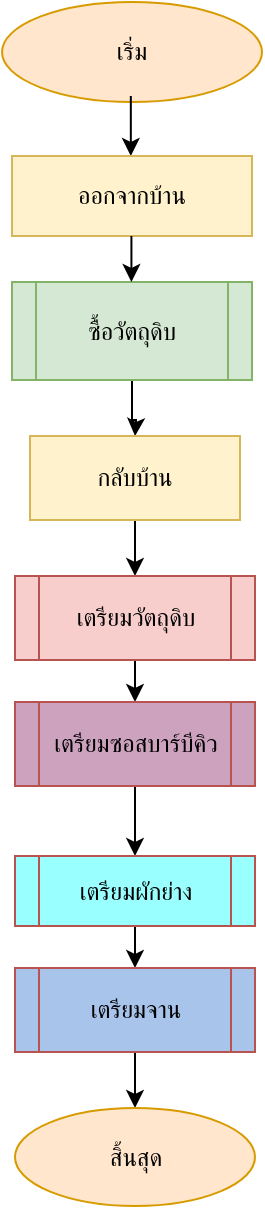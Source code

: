 <mxfile version="20.0.4" type="github" pages="3">
  <diagram id="C5RBs43oDa-KdzZeNtuy" name="Page-1">
    <mxGraphModel dx="1696" dy="476" grid="1" gridSize="7" guides="1" tooltips="1" connect="1" arrows="1" fold="1" page="1" pageScale="1" pageWidth="827" pageHeight="1169" math="0" shadow="0">
      <root>
        <mxCell id="WIyWlLk6GJQsqaUBKTNV-0" />
        <mxCell id="WIyWlLk6GJQsqaUBKTNV-1" parent="WIyWlLk6GJQsqaUBKTNV-0" />
        <mxCell id="Iko2hILk7ZJ4t18ynhnk-0" value="เริ่ม" style="ellipse;whiteSpace=wrap;html=1;fillColor=#ffe6cc;strokeColor=#d79b00;" vertex="1" parent="WIyWlLk6GJQsqaUBKTNV-1">
          <mxGeometry x="-504" y="63" width="130" height="50" as="geometry" />
        </mxCell>
        <mxCell id="Iko2hILk7ZJ4t18ynhnk-1" value="" style="endArrow=classic;html=1;rounded=0;" edge="1" parent="WIyWlLk6GJQsqaUBKTNV-1">
          <mxGeometry width="50" height="50" relative="1" as="geometry">
            <mxPoint x="-439.59" y="110" as="sourcePoint" />
            <mxPoint x="-439.59" y="140" as="targetPoint" />
            <Array as="points" />
          </mxGeometry>
        </mxCell>
        <mxCell id="Iko2hILk7ZJ4t18ynhnk-3" value="ออกจากบ้าน" style="rounded=0;whiteSpace=wrap;html=1;fillColor=#fff2cc;strokeColor=#d6b656;" vertex="1" parent="WIyWlLk6GJQsqaUBKTNV-1">
          <mxGeometry x="-499" y="140" width="120" height="40" as="geometry" />
        </mxCell>
        <mxCell id="Iko2hILk7ZJ4t18ynhnk-12" value="" style="edgeStyle=orthogonalEdgeStyle;rounded=0;orthogonalLoop=1;jettySize=auto;html=1;" edge="1" parent="WIyWlLk6GJQsqaUBKTNV-1" source="Iko2hILk7ZJ4t18ynhnk-5">
          <mxGeometry relative="1" as="geometry">
            <mxPoint x="-437.471" y="280" as="targetPoint" />
          </mxGeometry>
        </mxCell>
        <mxCell id="Iko2hILk7ZJ4t18ynhnk-5" value="ซื้อวัตถุดิบ" style="shape=process;whiteSpace=wrap;html=1;backgroundOutline=1;fillColor=#d5e8d4;strokeColor=#82b366;" vertex="1" parent="WIyWlLk6GJQsqaUBKTNV-1">
          <mxGeometry x="-499" y="203" width="120" height="49" as="geometry" />
        </mxCell>
        <mxCell id="Iko2hILk7ZJ4t18ynhnk-8" value="" style="endArrow=classic;html=1;rounded=0;" edge="1" parent="WIyWlLk6GJQsqaUBKTNV-1">
          <mxGeometry width="50" height="50" relative="1" as="geometry">
            <mxPoint x="-439.29" y="180" as="sourcePoint" />
            <mxPoint x="-439.29" y="203" as="targetPoint" />
          </mxGeometry>
        </mxCell>
        <mxCell id="Iko2hILk7ZJ4t18ynhnk-51" value="" style="edgeStyle=orthogonalEdgeStyle;rounded=0;orthogonalLoop=1;jettySize=auto;html=1;" edge="1" parent="WIyWlLk6GJQsqaUBKTNV-1" source="Iko2hILk7ZJ4t18ynhnk-13" target="Iko2hILk7ZJ4t18ynhnk-50">
          <mxGeometry relative="1" as="geometry" />
        </mxCell>
        <mxCell id="Iko2hILk7ZJ4t18ynhnk-13" value="กลับบ้าน" style="rounded=0;whiteSpace=wrap;html=1;fillColor=#fff2cc;strokeColor=#d6b656;" vertex="1" parent="WIyWlLk6GJQsqaUBKTNV-1">
          <mxGeometry x="-490" y="280" width="105" height="42" as="geometry" />
        </mxCell>
        <mxCell id="Iko2hILk7ZJ4t18ynhnk-53" value="" style="edgeStyle=orthogonalEdgeStyle;rounded=0;orthogonalLoop=1;jettySize=auto;html=1;" edge="1" parent="WIyWlLk6GJQsqaUBKTNV-1" source="Iko2hILk7ZJ4t18ynhnk-50" target="Iko2hILk7ZJ4t18ynhnk-52">
          <mxGeometry relative="1" as="geometry" />
        </mxCell>
        <mxCell id="Iko2hILk7ZJ4t18ynhnk-50" value="เตรียมวัตถุดิบ" style="shape=process;whiteSpace=wrap;html=1;backgroundOutline=1;fillColor=#f8cecc;strokeColor=#b85450;rounded=0;" vertex="1" parent="WIyWlLk6GJQsqaUBKTNV-1">
          <mxGeometry x="-497.5" y="350" width="120" height="42" as="geometry" />
        </mxCell>
        <mxCell id="Iko2hILk7ZJ4t18ynhnk-55" value="" style="edgeStyle=orthogonalEdgeStyle;rounded=0;orthogonalLoop=1;jettySize=auto;html=1;" edge="1" parent="WIyWlLk6GJQsqaUBKTNV-1" source="Iko2hILk7ZJ4t18ynhnk-52" target="Iko2hILk7ZJ4t18ynhnk-54">
          <mxGeometry relative="1" as="geometry" />
        </mxCell>
        <mxCell id="Iko2hILk7ZJ4t18ynhnk-52" value="เตรียมซอสบาร์บีคิว" style="shape=process;whiteSpace=wrap;html=1;backgroundOutline=1;fillColor=#CDA2BE;strokeColor=#b85450;rounded=0;" vertex="1" parent="WIyWlLk6GJQsqaUBKTNV-1">
          <mxGeometry x="-497.5" y="413" width="120" height="42" as="geometry" />
        </mxCell>
        <mxCell id="Iko2hILk7ZJ4t18ynhnk-57" value="" style="edgeStyle=orthogonalEdgeStyle;rounded=0;orthogonalLoop=1;jettySize=auto;html=1;" edge="1" parent="WIyWlLk6GJQsqaUBKTNV-1" source="Iko2hILk7ZJ4t18ynhnk-54" target="Iko2hILk7ZJ4t18ynhnk-56">
          <mxGeometry relative="1" as="geometry" />
        </mxCell>
        <mxCell id="Iko2hILk7ZJ4t18ynhnk-54" value="เตรียมผักย่าง" style="shape=process;whiteSpace=wrap;html=1;backgroundOutline=1;fillColor=#99FFFF;strokeColor=#b85450;rounded=0;" vertex="1" parent="WIyWlLk6GJQsqaUBKTNV-1">
          <mxGeometry x="-497.5" y="490" width="120" height="35" as="geometry" />
        </mxCell>
        <mxCell id="Iko2hILk7ZJ4t18ynhnk-59" value="" style="edgeStyle=orthogonalEdgeStyle;rounded=0;orthogonalLoop=1;jettySize=auto;html=1;" edge="1" parent="WIyWlLk6GJQsqaUBKTNV-1" source="Iko2hILk7ZJ4t18ynhnk-56" target="Iko2hILk7ZJ4t18ynhnk-58">
          <mxGeometry relative="1" as="geometry" />
        </mxCell>
        <mxCell id="Iko2hILk7ZJ4t18ynhnk-56" value="เตรียมจาน" style="shape=process;whiteSpace=wrap;html=1;backgroundOutline=1;fillColor=#A9C4EB;strokeColor=#b85450;rounded=0;" vertex="1" parent="WIyWlLk6GJQsqaUBKTNV-1">
          <mxGeometry x="-497.5" y="546" width="120" height="42" as="geometry" />
        </mxCell>
        <mxCell id="Iko2hILk7ZJ4t18ynhnk-58" value="สิ้นสุด" style="ellipse;whiteSpace=wrap;html=1;fillColor=#ffe6cc;strokeColor=#d79b00;rounded=0;" vertex="1" parent="WIyWlLk6GJQsqaUBKTNV-1">
          <mxGeometry x="-497.5" y="616" width="120" height="49" as="geometry" />
        </mxCell>
      </root>
    </mxGraphModel>
  </diagram>
  <diagram id="jCzgUUGaFBsgi8Fu3wie" name="Page-2">
    <mxGraphModel dx="1609" dy="428" grid="1" gridSize="10" guides="1" tooltips="1" connect="1" arrows="1" fold="1" page="1" pageScale="1" pageWidth="827" pageHeight="1169" background="none" math="0" shadow="0">
      <root>
        <mxCell id="0" />
        <mxCell id="1" parent="0" />
        <mxCell id="-j2CPIDekGLY5W93rbla-1" value="" style="edgeStyle=orthogonalEdgeStyle;rounded=0;orthogonalLoop=1;jettySize=auto;html=1;" edge="1" parent="1">
          <mxGeometry relative="1" as="geometry">
            <mxPoint x="-460" y="100" as="sourcePoint" />
            <mxPoint x="-459.5" y="123" as="targetPoint" />
          </mxGeometry>
        </mxCell>
        <mxCell id="-j2CPIDekGLY5W93rbla-2" value="" style="edgeStyle=orthogonalEdgeStyle;rounded=0;orthogonalLoop=1;jettySize=auto;html=1;" edge="1" parent="1" source="-j2CPIDekGLY5W93rbla-3">
          <mxGeometry relative="1" as="geometry">
            <mxPoint x="-459.5" y="193" as="targetPoint" />
            <Array as="points">
              <mxPoint x="-459.5" y="193" />
              <mxPoint x="-459.5" y="193" />
            </Array>
          </mxGeometry>
        </mxCell>
        <mxCell id="-j2CPIDekGLY5W93rbla-3" value="สันคอหมู" style="whiteSpace=wrap;html=1;fillColor=#d5e8d4;strokeColor=#82b366;" vertex="1" parent="1">
          <mxGeometry x="-512.5" y="123" width="105" height="35" as="geometry" />
        </mxCell>
        <mxCell id="-j2CPIDekGLY5W93rbla-4" value="" style="edgeStyle=orthogonalEdgeStyle;rounded=0;orthogonalLoop=1;jettySize=auto;html=1;" edge="1" parent="1" source="-j2CPIDekGLY5W93rbla-5">
          <mxGeometry relative="1" as="geometry">
            <mxPoint x="-460.5" y="256" as="targetPoint" />
            <Array as="points">
              <mxPoint x="-460.5" y="249" />
              <mxPoint x="-460.5" y="249" />
            </Array>
          </mxGeometry>
        </mxCell>
        <mxCell id="-j2CPIDekGLY5W93rbla-5" value="นมข้นจืด" style="whiteSpace=wrap;html=1;fillColor=#d5e8d4;strokeColor=#82b366;" vertex="1" parent="1">
          <mxGeometry x="-520" y="194.5" width="120" height="33.5" as="geometry" />
        </mxCell>
        <mxCell id="-j2CPIDekGLY5W93rbla-6" value="" style="edgeStyle=orthogonalEdgeStyle;rounded=0;orthogonalLoop=1;jettySize=auto;html=1;" edge="1" parent="1" source="-j2CPIDekGLY5W93rbla-7">
          <mxGeometry relative="1" as="geometry">
            <mxPoint x="-460.5" y="333" as="targetPoint" />
          </mxGeometry>
        </mxCell>
        <mxCell id="-j2CPIDekGLY5W93rbla-7" value="เนยจืด" style="whiteSpace=wrap;html=1;fillColor=#d5e8d4;strokeColor=#82b366;" vertex="1" parent="1">
          <mxGeometry x="-520" y="259" width="120" height="39" as="geometry" />
        </mxCell>
        <mxCell id="-j2CPIDekGLY5W93rbla-8" value="" style="edgeStyle=orthogonalEdgeStyle;rounded=0;orthogonalLoop=1;jettySize=auto;html=1;" edge="1" parent="1" source="-j2CPIDekGLY5W93rbla-9" target="-j2CPIDekGLY5W93rbla-11">
          <mxGeometry relative="1" as="geometry" />
        </mxCell>
        <mxCell id="-j2CPIDekGLY5W93rbla-9" value="น้ำผึ้ง" style="whiteSpace=wrap;html=1;fillColor=#d5e8d4;strokeColor=#82b366;" vertex="1" parent="1">
          <mxGeometry x="-520" y="333" width="120" height="35" as="geometry" />
        </mxCell>
        <mxCell id="-j2CPIDekGLY5W93rbla-10" value="" style="edgeStyle=orthogonalEdgeStyle;rounded=0;orthogonalLoop=1;jettySize=auto;html=1;" edge="1" parent="1" source="-j2CPIDekGLY5W93rbla-11" target="-j2CPIDekGLY5W93rbla-13">
          <mxGeometry relative="1" as="geometry" />
        </mxCell>
        <mxCell id="-j2CPIDekGLY5W93rbla-11" value="พริกไทย" style="whiteSpace=wrap;html=1;fillColor=#d5e8d4;strokeColor=#82b366;" vertex="1" parent="1">
          <mxGeometry x="-520" y="389" width="120" height="35" as="geometry" />
        </mxCell>
        <mxCell id="-j2CPIDekGLY5W93rbla-12" value="" style="edgeStyle=orthogonalEdgeStyle;rounded=0;orthogonalLoop=1;jettySize=auto;html=1;" edge="1" parent="1" source="-j2CPIDekGLY5W93rbla-13" target="-j2CPIDekGLY5W93rbla-15">
          <mxGeometry relative="1" as="geometry" />
        </mxCell>
        <mxCell id="-j2CPIDekGLY5W93rbla-13" value="กระเทียม" style="whiteSpace=wrap;html=1;fillColor=#d5e8d4;strokeColor=#82b366;" vertex="1" parent="1">
          <mxGeometry x="-520" y="452" width="120" height="35" as="geometry" />
        </mxCell>
        <mxCell id="-j2CPIDekGLY5W93rbla-14" value="" style="edgeStyle=orthogonalEdgeStyle;rounded=0;orthogonalLoop=1;jettySize=auto;html=1;" edge="1" parent="1" source="-j2CPIDekGLY5W93rbla-15" target="-j2CPIDekGLY5W93rbla-17">
          <mxGeometry relative="1" as="geometry" />
        </mxCell>
        <mxCell id="-j2CPIDekGLY5W93rbla-15" value="หอมใหญ่" style="whiteSpace=wrap;html=1;fillColor=#d5e8d4;strokeColor=#82b366;" vertex="1" parent="1">
          <mxGeometry x="-520" y="508" width="120" height="35" as="geometry" />
        </mxCell>
        <mxCell id="-j2CPIDekGLY5W93rbla-16" value="" style="edgeStyle=orthogonalEdgeStyle;rounded=0;orthogonalLoop=1;jettySize=auto;html=1;" edge="1" parent="1" source="-j2CPIDekGLY5W93rbla-17" target="-j2CPIDekGLY5W93rbla-19">
          <mxGeometry relative="1" as="geometry" />
        </mxCell>
        <mxCell id="-j2CPIDekGLY5W93rbla-17" value="หน่อไม้ฝรั่ง" style="whiteSpace=wrap;html=1;fillColor=#d5e8d4;strokeColor=#82b366;" vertex="1" parent="1">
          <mxGeometry x="-520" y="564" width="120" height="35" as="geometry" />
        </mxCell>
        <mxCell id="-j2CPIDekGLY5W93rbla-18" value="" style="edgeStyle=orthogonalEdgeStyle;rounded=0;orthogonalLoop=1;jettySize=auto;html=1;" edge="1" parent="1" source="-j2CPIDekGLY5W93rbla-19" target="-j2CPIDekGLY5W93rbla-21">
          <mxGeometry relative="1" as="geometry" />
        </mxCell>
        <mxCell id="-j2CPIDekGLY5W93rbla-19" value="โรสแมรี่" style="whiteSpace=wrap;html=1;fillColor=#d5e8d4;strokeColor=#82b366;" vertex="1" parent="1">
          <mxGeometry x="-520" y="620" width="120" height="35" as="geometry" />
        </mxCell>
        <mxCell id="-j2CPIDekGLY5W93rbla-20" value="" style="edgeStyle=orthogonalEdgeStyle;rounded=0;orthogonalLoop=1;jettySize=auto;html=1;" edge="1" parent="1" source="-j2CPIDekGLY5W93rbla-21" target="-j2CPIDekGLY5W93rbla-23">
          <mxGeometry relative="1" as="geometry" />
        </mxCell>
        <mxCell id="-j2CPIDekGLY5W93rbla-21" value="ซอสมะเขือเทศ" style="whiteSpace=wrap;html=1;fillColor=#d5e8d4;strokeColor=#82b366;" vertex="1" parent="1">
          <mxGeometry x="-520" y="676" width="120" height="35" as="geometry" />
        </mxCell>
        <mxCell id="-j2CPIDekGLY5W93rbla-22" value="" style="edgeStyle=orthogonalEdgeStyle;rounded=0;orthogonalLoop=1;jettySize=auto;html=1;" edge="1" parent="1" source="-j2CPIDekGLY5W93rbla-23" target="-j2CPIDekGLY5W93rbla-25">
          <mxGeometry relative="1" as="geometry" />
        </mxCell>
        <mxCell id="-j2CPIDekGLY5W93rbla-23" value="ออริกาโน่ป่น" style="whiteSpace=wrap;html=1;fillColor=#d5e8d4;strokeColor=#82b366;" vertex="1" parent="1">
          <mxGeometry x="-520" y="732" width="120" height="35" as="geometry" />
        </mxCell>
        <mxCell id="-j2CPIDekGLY5W93rbla-24" value="" style="edgeStyle=orthogonalEdgeStyle;rounded=0;orthogonalLoop=1;jettySize=auto;html=1;" edge="1" parent="1" source="-j2CPIDekGLY5W93rbla-25">
          <mxGeometry relative="1" as="geometry">
            <mxPoint x="-460" y="844" as="targetPoint" />
          </mxGeometry>
        </mxCell>
        <mxCell id="-j2CPIDekGLY5W93rbla-25" value="ผงโรสแมรี่" style="whiteSpace=wrap;html=1;fillColor=#d5e8d4;strokeColor=#82b366;" vertex="1" parent="1">
          <mxGeometry x="-520" y="788" width="120" height="35" as="geometry" />
        </mxCell>
        <mxCell id="-j2CPIDekGLY5W93rbla-26" value="สิ้นสุด" style="ellipse;whiteSpace=wrap;html=1;fillColor=#d5e8d4;strokeColor=#82b366;" vertex="1" parent="1">
          <mxGeometry x="-520" y="844" width="120" height="49" as="geometry" />
        </mxCell>
        <mxCell id="1-W2xZjBjUZWqqK-tq9y-1" value="&lt;pre&gt;เริ่ม&lt;br&gt;ซื้อวัตถุดิบ&lt;/pre&gt;" style="ellipse;whiteSpace=wrap;html=1;fillColor=#d5e8d4;strokeColor=#82b366;" vertex="1" parent="1">
          <mxGeometry x="-512.5" y="60" width="105" height="40" as="geometry" />
        </mxCell>
      </root>
    </mxGraphModel>
  </diagram>
  <diagram id="sKNUhT8LX8gq4cAd1lEg" name="Page-3">
    <mxGraphModel dx="505" dy="1445" grid="1" gridSize="7" guides="1" tooltips="1" connect="1" arrows="1" fold="1" page="1" pageScale="1" pageWidth="827" pageHeight="1169" math="0" shadow="0">
      <root>
        <mxCell id="0" />
        <mxCell id="1" parent="0" />
        <mxCell id="wk2na1xZOtsPn-7dgtZe-5" value="" style="edgeStyle=orthogonalEdgeStyle;rounded=0;orthogonalLoop=1;jettySize=auto;html=1;" edge="1" parent="1" source="wk2na1xZOtsPn-7dgtZe-1" target="wk2na1xZOtsPn-7dgtZe-4">
          <mxGeometry relative="1" as="geometry" />
        </mxCell>
        <mxCell id="wk2na1xZOtsPn-7dgtZe-1" value="เริ่มเตรียมวัตถุดิบ" style="ellipse;whiteSpace=wrap;html=1;fillColor=#f8cecc;strokeColor=#b85450;" vertex="1" parent="1">
          <mxGeometry x="354" y="-1155" width="120" height="49" as="geometry" />
        </mxCell>
        <mxCell id="wk2na1xZOtsPn-7dgtZe-8" value="" style="edgeStyle=orthogonalEdgeStyle;rounded=0;orthogonalLoop=1;jettySize=auto;html=1;" edge="1" parent="1" source="wk2na1xZOtsPn-7dgtZe-4" target="wk2na1xZOtsPn-7dgtZe-7">
          <mxGeometry relative="1" as="geometry" />
        </mxCell>
        <mxCell id="wk2na1xZOtsPn-7dgtZe-4" value="" style="shape=waypoint;sketch=0;size=6;pointerEvents=1;points=[];fillColor=#f8cecc;resizable=0;rotatable=0;perimeter=centerPerimeter;snapToPoint=1;strokeColor=#b85450;" vertex="1" parent="1">
          <mxGeometry x="394" y="-1099" width="40" height="40" as="geometry" />
        </mxCell>
        <mxCell id="wk2na1xZOtsPn-7dgtZe-6" style="edgeStyle=orthogonalEdgeStyle;rounded=0;orthogonalLoop=1;jettySize=auto;html=1;entryX=1.02;entryY=0.529;entryDx=0;entryDy=0;entryPerimeter=0;" edge="1" parent="1" source="wk2na1xZOtsPn-7dgtZe-4" target="wk2na1xZOtsPn-7dgtZe-4">
          <mxGeometry relative="1" as="geometry" />
        </mxCell>
        <mxCell id="wk2na1xZOtsPn-7dgtZe-10" value="" style="edgeStyle=orthogonalEdgeStyle;rounded=0;orthogonalLoop=1;jettySize=auto;html=1;" edge="1" parent="1" source="wk2na1xZOtsPn-7dgtZe-7" target="wk2na1xZOtsPn-7dgtZe-9">
          <mxGeometry relative="1" as="geometry" />
        </mxCell>
        <mxCell id="wk2na1xZOtsPn-7dgtZe-7" value="ล้างสันคอหมู" style="whiteSpace=wrap;html=1;fillColor=#f8cecc;strokeColor=#b85450;sketch=0;" vertex="1" parent="1">
          <mxGeometry x="354" y="-1057" width="120" height="28" as="geometry" />
        </mxCell>
        <mxCell id="wk2na1xZOtsPn-7dgtZe-19" value="" style="edgeStyle=orthogonalEdgeStyle;rounded=0;orthogonalLoop=1;jettySize=auto;html=1;" edge="1" parent="1" source="wk2na1xZOtsPn-7dgtZe-9" target="wk2na1xZOtsPn-7dgtZe-18">
          <mxGeometry relative="1" as="geometry" />
        </mxCell>
        <mxCell id="wk2na1xZOtsPn-7dgtZe-9" value="สะอาด ?" style="rhombus;whiteSpace=wrap;html=1;fillColor=#f8cecc;strokeColor=#b85450;sketch=0;" vertex="1" parent="1">
          <mxGeometry x="374" y="-1008" width="80" height="42" as="geometry" />
        </mxCell>
        <mxCell id="wk2na1xZOtsPn-7dgtZe-15" value="" style="endArrow=none;html=1;rounded=0;" edge="1" parent="1">
          <mxGeometry width="50" height="50" relative="1" as="geometry">
            <mxPoint x="454" y="-986.75" as="sourcePoint" />
            <mxPoint x="504" y="-987.25" as="targetPoint" />
            <Array as="points" />
          </mxGeometry>
        </mxCell>
        <mxCell id="wk2na1xZOtsPn-7dgtZe-16" value="" style="endArrow=none;html=1;rounded=0;" edge="1" parent="1">
          <mxGeometry width="50" height="50" relative="1" as="geometry">
            <mxPoint x="504" y="-986" as="sourcePoint" />
            <mxPoint x="504" y="-1078" as="targetPoint" />
          </mxGeometry>
        </mxCell>
        <mxCell id="wk2na1xZOtsPn-7dgtZe-17" value="" style="endArrow=classic;html=1;rounded=0;" edge="1" parent="1" target="wk2na1xZOtsPn-7dgtZe-4">
          <mxGeometry width="50" height="50" relative="1" as="geometry">
            <mxPoint x="504" y="-1078" as="sourcePoint" />
            <mxPoint x="427" y="-1078" as="targetPoint" />
            <Array as="points" />
          </mxGeometry>
        </mxCell>
        <mxCell id="wk2na1xZOtsPn-7dgtZe-24" value="" style="edgeStyle=orthogonalEdgeStyle;rounded=0;orthogonalLoop=1;jettySize=auto;html=1;" edge="1" parent="1" source="wk2na1xZOtsPn-7dgtZe-18" target="wk2na1xZOtsPn-7dgtZe-23">
          <mxGeometry relative="1" as="geometry" />
        </mxCell>
        <mxCell id="wk2na1xZOtsPn-7dgtZe-18" value="นำทาทุบให้ทั่ว" style="whiteSpace=wrap;html=1;fillColor=#f8cecc;strokeColor=#b85450;sketch=0;" vertex="1" parent="1">
          <mxGeometry x="354" y="-938" width="120" height="28" as="geometry" />
        </mxCell>
        <mxCell id="wk2na1xZOtsPn-7dgtZe-21" value="No" style="text;html=1;strokeColor=none;fillColor=none;align=center;verticalAlign=middle;whiteSpace=wrap;rounded=0;" vertex="1" parent="1">
          <mxGeometry x="448" y="-1008" width="60" height="30" as="geometry" />
        </mxCell>
        <mxCell id="wk2na1xZOtsPn-7dgtZe-22" value="Yes" style="text;html=1;strokeColor=none;fillColor=none;align=center;verticalAlign=middle;whiteSpace=wrap;rounded=0;" vertex="1" parent="1">
          <mxGeometry x="371" y="-973" width="60" height="30" as="geometry" />
        </mxCell>
        <mxCell id="wk2na1xZOtsPn-7dgtZe-26" value="" style="edgeStyle=orthogonalEdgeStyle;rounded=0;orthogonalLoop=1;jettySize=auto;html=1;" edge="1" parent="1" source="wk2na1xZOtsPn-7dgtZe-23" target="wk2na1xZOtsPn-7dgtZe-25">
          <mxGeometry relative="1" as="geometry" />
        </mxCell>
        <mxCell id="wk2na1xZOtsPn-7dgtZe-23" value="" style="shape=waypoint;sketch=0;size=6;pointerEvents=1;points=[];fillColor=#f8cecc;resizable=0;rotatable=0;perimeter=centerPerimeter;snapToPoint=1;strokeColor=#b85450;" vertex="1" parent="1">
          <mxGeometry x="394" y="-903" width="40" height="40" as="geometry" />
        </mxCell>
        <mxCell id="wk2na1xZOtsPn-7dgtZe-28" value="" style="edgeStyle=orthogonalEdgeStyle;rounded=0;orthogonalLoop=1;jettySize=auto;html=1;" edge="1" parent="1" source="wk2na1xZOtsPn-7dgtZe-25" target="wk2na1xZOtsPn-7dgtZe-27">
          <mxGeometry relative="1" as="geometry" />
        </mxCell>
        <mxCell id="wk2na1xZOtsPn-7dgtZe-25" value="ใช้ส้อมจิ้มให้ทั่วหมู" style="whiteSpace=wrap;html=1;fillColor=#f8cecc;strokeColor=#b85450;sketch=0;" vertex="1" parent="1">
          <mxGeometry x="354" y="-854" width="120" height="35" as="geometry" />
        </mxCell>
        <mxCell id="wk2na1xZOtsPn-7dgtZe-35" value="" style="edgeStyle=orthogonalEdgeStyle;rounded=0;orthogonalLoop=1;jettySize=auto;html=1;" edge="1" parent="1" source="wk2na1xZOtsPn-7dgtZe-27" target="wk2na1xZOtsPn-7dgtZe-34">
          <mxGeometry relative="1" as="geometry" />
        </mxCell>
        <mxCell id="wk2na1xZOtsPn-7dgtZe-27" value="ทั่วหมู?" style="rhombus;whiteSpace=wrap;html=1;fillColor=#f8cecc;strokeColor=#b85450;sketch=0;" vertex="1" parent="1">
          <mxGeometry x="365" y="-798" width="98" height="63" as="geometry" />
        </mxCell>
        <mxCell id="wk2na1xZOtsPn-7dgtZe-30" value="" style="endArrow=none;html=1;rounded=0;" edge="1" parent="1">
          <mxGeometry width="50" height="50" relative="1" as="geometry">
            <mxPoint x="463" y="-766.79" as="sourcePoint" />
            <mxPoint x="504" y="-767" as="targetPoint" />
          </mxGeometry>
        </mxCell>
        <mxCell id="wk2na1xZOtsPn-7dgtZe-31" value="" style="endArrow=none;html=1;rounded=0;" edge="1" parent="1">
          <mxGeometry width="50" height="50" relative="1" as="geometry">
            <mxPoint x="504" y="-763" as="sourcePoint" />
            <mxPoint x="504" y="-882" as="targetPoint" />
          </mxGeometry>
        </mxCell>
        <mxCell id="wk2na1xZOtsPn-7dgtZe-32" value="" style="endArrow=classic;html=1;rounded=0;" edge="1" parent="1" target="wk2na1xZOtsPn-7dgtZe-23">
          <mxGeometry width="50" height="50" relative="1" as="geometry">
            <mxPoint x="504" y="-882" as="sourcePoint" />
            <mxPoint x="498" y="-889" as="targetPoint" />
          </mxGeometry>
        </mxCell>
        <mxCell id="wk2na1xZOtsPn-7dgtZe-33" value="No" style="text;html=1;strokeColor=none;fillColor=none;align=center;verticalAlign=middle;whiteSpace=wrap;rounded=0;" vertex="1" parent="1">
          <mxGeometry x="448" y="-791" width="60" height="30" as="geometry" />
        </mxCell>
        <mxCell id="wk2na1xZOtsPn-7dgtZe-34" value="นำมาใส่ถ้วยหมัก" style="whiteSpace=wrap;html=1;fillColor=#f8cecc;strokeColor=#b85450;sketch=0;" vertex="1" parent="1">
          <mxGeometry x="354" y="-707" width="120" height="35" as="geometry" />
        </mxCell>
        <mxCell id="wk2na1xZOtsPn-7dgtZe-36" value="yes" style="text;html=1;strokeColor=none;fillColor=none;align=center;verticalAlign=middle;whiteSpace=wrap;rounded=0;" vertex="1" parent="1">
          <mxGeometry x="399" y="-742" width="60" height="30" as="geometry" />
        </mxCell>
      </root>
    </mxGraphModel>
  </diagram>
</mxfile>
